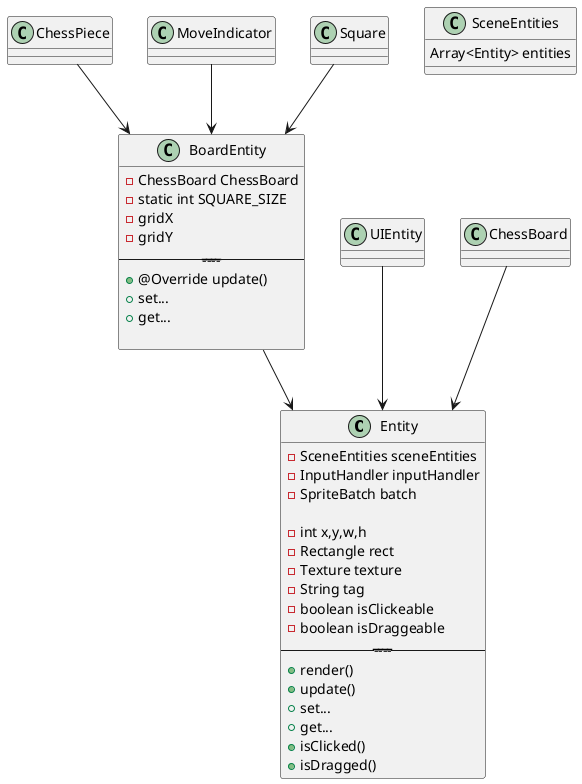 @startuml

Class Entity {
- SceneEntities sceneEntities
- InputHandler inputHandler
- SpriteBatch batch

- int x,y,w,h
- Rectangle rect
- Texture texture
- String tag
- boolean isClickeable
- boolean isDraggeable
------------------------
+ render()
+ update()
+ set...
+ get...
+ isClicked()
+ isDragged()
}

Class BoardEntity {
- ChessBoard ChessBoard
- static int SQUARE_SIZE
- gridX
- gridY
------------------------
+ @Override update()
+ set...
+ get...

}

Class ChessPiece {

}

Class MoveIndicator {

}
Class Square {

}

CLass UIEntity {

}

Class ChessBoard {

}

Class SceneEntities{
 Array<Entity> entities
}

    ChessPiece --> BoardEntity
    MoveIndicator --> BoardEntity
    Square --> BoardEntity
  BoardEntity --> Entity
  UIEntity --> Entity
  ChessBoard --> Entity

@enduml